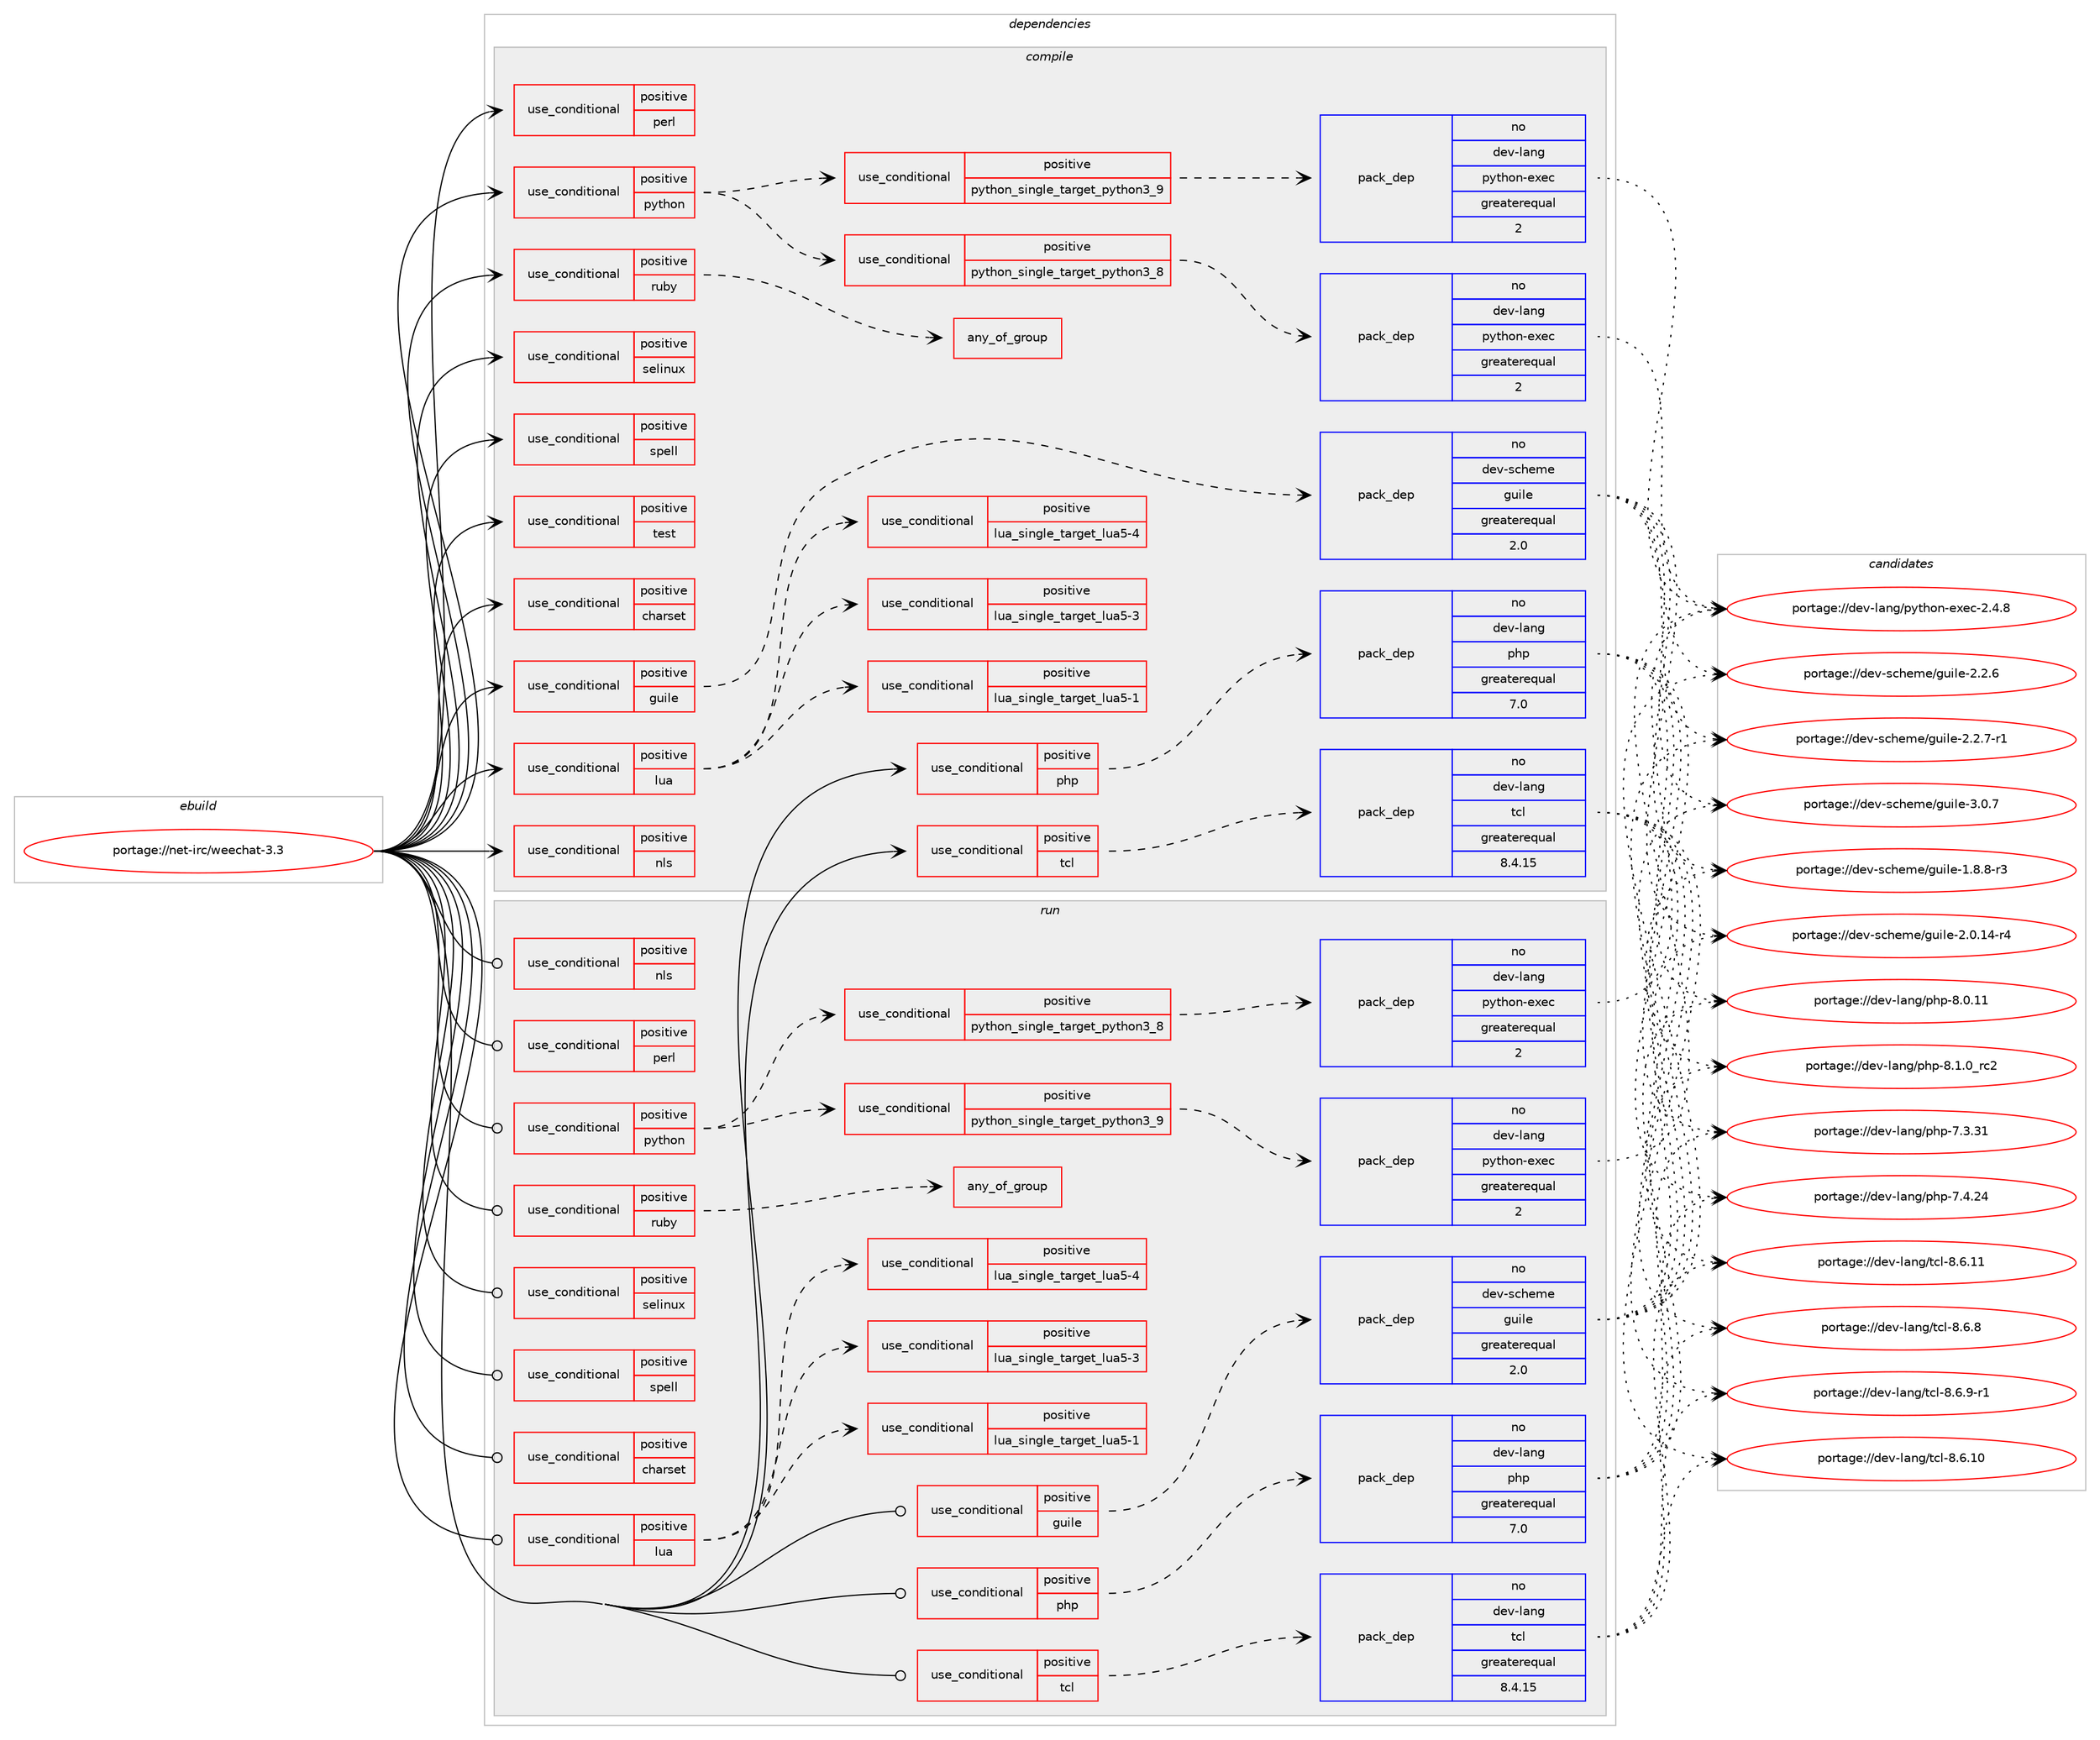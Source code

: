 digraph prolog {

# *************
# Graph options
# *************

newrank=true;
concentrate=true;
compound=true;
graph [rankdir=LR,fontname=Helvetica,fontsize=10,ranksep=1.5];#, ranksep=2.5, nodesep=0.2];
edge  [arrowhead=vee];
node  [fontname=Helvetica,fontsize=10];

# **********
# The ebuild
# **********

subgraph cluster_leftcol {
color=gray;
rank=same;
label=<<i>ebuild</i>>;
id [label="portage://net-irc/weechat-3.3", color=red, width=4, href="../net-irc/weechat-3.3.svg"];
}

# ****************
# The dependencies
# ****************

subgraph cluster_midcol {
color=gray;
label=<<i>dependencies</i>>;
subgraph cluster_compile {
fillcolor="#eeeeee";
style=filled;
label=<<i>compile</i>>;
subgraph cond23 {
dependency73 [label=<<TABLE BORDER="0" CELLBORDER="1" CELLSPACING="0" CELLPADDING="4"><TR><TD ROWSPAN="3" CELLPADDING="10">use_conditional</TD></TR><TR><TD>positive</TD></TR><TR><TD>charset</TD></TR></TABLE>>, shape=none, color=red];
# *** BEGIN UNKNOWN DEPENDENCY TYPE (TODO) ***
# dependency73 -> package_dependency(portage://net-irc/weechat-3.3,install,no,virtual,libiconv,none,[,,],[],[])
# *** END UNKNOWN DEPENDENCY TYPE (TODO) ***

}
id:e -> dependency73:w [weight=20,style="solid",arrowhead="vee"];
subgraph cond24 {
dependency74 [label=<<TABLE BORDER="0" CELLBORDER="1" CELLSPACING="0" CELLPADDING="4"><TR><TD ROWSPAN="3" CELLPADDING="10">use_conditional</TD></TR><TR><TD>positive</TD></TR><TR><TD>guile</TD></TR></TABLE>>, shape=none, color=red];
subgraph pack50 {
dependency75 [label=<<TABLE BORDER="0" CELLBORDER="1" CELLSPACING="0" CELLPADDING="4" WIDTH="220"><TR><TD ROWSPAN="6" CELLPADDING="30">pack_dep</TD></TR><TR><TD WIDTH="110">no</TD></TR><TR><TD>dev-scheme</TD></TR><TR><TD>guile</TD></TR><TR><TD>greaterequal</TD></TR><TR><TD>2.0</TD></TR></TABLE>>, shape=none, color=blue];
}
dependency74:e -> dependency75:w [weight=20,style="dashed",arrowhead="vee"];
}
id:e -> dependency74:w [weight=20,style="solid",arrowhead="vee"];
subgraph cond25 {
dependency76 [label=<<TABLE BORDER="0" CELLBORDER="1" CELLSPACING="0" CELLPADDING="4"><TR><TD ROWSPAN="3" CELLPADDING="10">use_conditional</TD></TR><TR><TD>positive</TD></TR><TR><TD>lua</TD></TR></TABLE>>, shape=none, color=red];
subgraph cond26 {
dependency77 [label=<<TABLE BORDER="0" CELLBORDER="1" CELLSPACING="0" CELLPADDING="4"><TR><TD ROWSPAN="3" CELLPADDING="10">use_conditional</TD></TR><TR><TD>positive</TD></TR><TR><TD>lua_single_target_lua5-1</TD></TR></TABLE>>, shape=none, color=red];
# *** BEGIN UNKNOWN DEPENDENCY TYPE (TODO) ***
# dependency77 -> package_dependency(portage://net-irc/weechat-3.3,install,no,dev-lang,lua,none,[,,],[slot(5.1)],[])
# *** END UNKNOWN DEPENDENCY TYPE (TODO) ***

}
dependency76:e -> dependency77:w [weight=20,style="dashed",arrowhead="vee"];
subgraph cond27 {
dependency78 [label=<<TABLE BORDER="0" CELLBORDER="1" CELLSPACING="0" CELLPADDING="4"><TR><TD ROWSPAN="3" CELLPADDING="10">use_conditional</TD></TR><TR><TD>positive</TD></TR><TR><TD>lua_single_target_lua5-3</TD></TR></TABLE>>, shape=none, color=red];
# *** BEGIN UNKNOWN DEPENDENCY TYPE (TODO) ***
# dependency78 -> package_dependency(portage://net-irc/weechat-3.3,install,no,dev-lang,lua,none,[,,],[slot(5.3)],[])
# *** END UNKNOWN DEPENDENCY TYPE (TODO) ***

}
dependency76:e -> dependency78:w [weight=20,style="dashed",arrowhead="vee"];
subgraph cond28 {
dependency79 [label=<<TABLE BORDER="0" CELLBORDER="1" CELLSPACING="0" CELLPADDING="4"><TR><TD ROWSPAN="3" CELLPADDING="10">use_conditional</TD></TR><TR><TD>positive</TD></TR><TR><TD>lua_single_target_lua5-4</TD></TR></TABLE>>, shape=none, color=red];
# *** BEGIN UNKNOWN DEPENDENCY TYPE (TODO) ***
# dependency79 -> package_dependency(portage://net-irc/weechat-3.3,install,no,dev-lang,lua,none,[,,],[slot(5.4)],[])
# *** END UNKNOWN DEPENDENCY TYPE (TODO) ***

}
dependency76:e -> dependency79:w [weight=20,style="dashed",arrowhead="vee"];
}
id:e -> dependency76:w [weight=20,style="solid",arrowhead="vee"];
subgraph cond29 {
dependency80 [label=<<TABLE BORDER="0" CELLBORDER="1" CELLSPACING="0" CELLPADDING="4"><TR><TD ROWSPAN="3" CELLPADDING="10">use_conditional</TD></TR><TR><TD>positive</TD></TR><TR><TD>nls</TD></TR></TABLE>>, shape=none, color=red];
# *** BEGIN UNKNOWN DEPENDENCY TYPE (TODO) ***
# dependency80 -> package_dependency(portage://net-irc/weechat-3.3,install,no,virtual,libintl,none,[,,],[],[])
# *** END UNKNOWN DEPENDENCY TYPE (TODO) ***

}
id:e -> dependency80:w [weight=20,style="solid",arrowhead="vee"];
subgraph cond30 {
dependency81 [label=<<TABLE BORDER="0" CELLBORDER="1" CELLSPACING="0" CELLPADDING="4"><TR><TD ROWSPAN="3" CELLPADDING="10">use_conditional</TD></TR><TR><TD>positive</TD></TR><TR><TD>perl</TD></TR></TABLE>>, shape=none, color=red];
# *** BEGIN UNKNOWN DEPENDENCY TYPE (TODO) ***
# dependency81 -> package_dependency(portage://net-irc/weechat-3.3,install,no,dev-lang,perl,none,[,,],any_same_slot,[])
# *** END UNKNOWN DEPENDENCY TYPE (TODO) ***

}
id:e -> dependency81:w [weight=20,style="solid",arrowhead="vee"];
subgraph cond31 {
dependency82 [label=<<TABLE BORDER="0" CELLBORDER="1" CELLSPACING="0" CELLPADDING="4"><TR><TD ROWSPAN="3" CELLPADDING="10">use_conditional</TD></TR><TR><TD>positive</TD></TR><TR><TD>php</TD></TR></TABLE>>, shape=none, color=red];
subgraph pack51 {
dependency83 [label=<<TABLE BORDER="0" CELLBORDER="1" CELLSPACING="0" CELLPADDING="4" WIDTH="220"><TR><TD ROWSPAN="6" CELLPADDING="30">pack_dep</TD></TR><TR><TD WIDTH="110">no</TD></TR><TR><TD>dev-lang</TD></TR><TR><TD>php</TD></TR><TR><TD>greaterequal</TD></TR><TR><TD>7.0</TD></TR></TABLE>>, shape=none, color=blue];
}
dependency82:e -> dependency83:w [weight=20,style="dashed",arrowhead="vee"];
}
id:e -> dependency82:w [weight=20,style="solid",arrowhead="vee"];
subgraph cond32 {
dependency84 [label=<<TABLE BORDER="0" CELLBORDER="1" CELLSPACING="0" CELLPADDING="4"><TR><TD ROWSPAN="3" CELLPADDING="10">use_conditional</TD></TR><TR><TD>positive</TD></TR><TR><TD>python</TD></TR></TABLE>>, shape=none, color=red];
subgraph cond33 {
dependency85 [label=<<TABLE BORDER="0" CELLBORDER="1" CELLSPACING="0" CELLPADDING="4"><TR><TD ROWSPAN="3" CELLPADDING="10">use_conditional</TD></TR><TR><TD>positive</TD></TR><TR><TD>python_single_target_python3_8</TD></TR></TABLE>>, shape=none, color=red];
# *** BEGIN UNKNOWN DEPENDENCY TYPE (TODO) ***
# dependency85 -> package_dependency(portage://net-irc/weechat-3.3,install,no,dev-lang,python,none,[,,],[slot(3.8)],[])
# *** END UNKNOWN DEPENDENCY TYPE (TODO) ***

subgraph pack52 {
dependency86 [label=<<TABLE BORDER="0" CELLBORDER="1" CELLSPACING="0" CELLPADDING="4" WIDTH="220"><TR><TD ROWSPAN="6" CELLPADDING="30">pack_dep</TD></TR><TR><TD WIDTH="110">no</TD></TR><TR><TD>dev-lang</TD></TR><TR><TD>python-exec</TD></TR><TR><TD>greaterequal</TD></TR><TR><TD>2</TD></TR></TABLE>>, shape=none, color=blue];
}
dependency85:e -> dependency86:w [weight=20,style="dashed",arrowhead="vee"];
}
dependency84:e -> dependency85:w [weight=20,style="dashed",arrowhead="vee"];
subgraph cond34 {
dependency87 [label=<<TABLE BORDER="0" CELLBORDER="1" CELLSPACING="0" CELLPADDING="4"><TR><TD ROWSPAN="3" CELLPADDING="10">use_conditional</TD></TR><TR><TD>positive</TD></TR><TR><TD>python_single_target_python3_9</TD></TR></TABLE>>, shape=none, color=red];
# *** BEGIN UNKNOWN DEPENDENCY TYPE (TODO) ***
# dependency87 -> package_dependency(portage://net-irc/weechat-3.3,install,no,dev-lang,python,none,[,,],[slot(3.9)],[])
# *** END UNKNOWN DEPENDENCY TYPE (TODO) ***

subgraph pack53 {
dependency88 [label=<<TABLE BORDER="0" CELLBORDER="1" CELLSPACING="0" CELLPADDING="4" WIDTH="220"><TR><TD ROWSPAN="6" CELLPADDING="30">pack_dep</TD></TR><TR><TD WIDTH="110">no</TD></TR><TR><TD>dev-lang</TD></TR><TR><TD>python-exec</TD></TR><TR><TD>greaterequal</TD></TR><TR><TD>2</TD></TR></TABLE>>, shape=none, color=blue];
}
dependency87:e -> dependency88:w [weight=20,style="dashed",arrowhead="vee"];
}
dependency84:e -> dependency87:w [weight=20,style="dashed",arrowhead="vee"];
}
id:e -> dependency84:w [weight=20,style="solid",arrowhead="vee"];
subgraph cond35 {
dependency89 [label=<<TABLE BORDER="0" CELLBORDER="1" CELLSPACING="0" CELLPADDING="4"><TR><TD ROWSPAN="3" CELLPADDING="10">use_conditional</TD></TR><TR><TD>positive</TD></TR><TR><TD>ruby</TD></TR></TABLE>>, shape=none, color=red];
subgraph any2 {
dependency90 [label=<<TABLE BORDER="0" CELLBORDER="1" CELLSPACING="0" CELLPADDING="4"><TR><TD CELLPADDING="10">any_of_group</TD></TR></TABLE>>, shape=none, color=red];# *** BEGIN UNKNOWN DEPENDENCY TYPE (TODO) ***
# dependency90 -> package_dependency(portage://net-irc/weechat-3.3,install,no,dev-lang,ruby,none,[,,],[slot(2.7)],[])
# *** END UNKNOWN DEPENDENCY TYPE (TODO) ***

# *** BEGIN UNKNOWN DEPENDENCY TYPE (TODO) ***
# dependency90 -> package_dependency(portage://net-irc/weechat-3.3,install,no,dev-lang,ruby,none,[,,],[slot(2.6)],[])
# *** END UNKNOWN DEPENDENCY TYPE (TODO) ***

}
dependency89:e -> dependency90:w [weight=20,style="dashed",arrowhead="vee"];
}
id:e -> dependency89:w [weight=20,style="solid",arrowhead="vee"];
subgraph cond36 {
dependency91 [label=<<TABLE BORDER="0" CELLBORDER="1" CELLSPACING="0" CELLPADDING="4"><TR><TD ROWSPAN="3" CELLPADDING="10">use_conditional</TD></TR><TR><TD>positive</TD></TR><TR><TD>selinux</TD></TR></TABLE>>, shape=none, color=red];
# *** BEGIN UNKNOWN DEPENDENCY TYPE (TODO) ***
# dependency91 -> package_dependency(portage://net-irc/weechat-3.3,install,no,sec-policy,selinux-irc,none,[,,],[],[])
# *** END UNKNOWN DEPENDENCY TYPE (TODO) ***

}
id:e -> dependency91:w [weight=20,style="solid",arrowhead="vee"];
subgraph cond37 {
dependency92 [label=<<TABLE BORDER="0" CELLBORDER="1" CELLSPACING="0" CELLPADDING="4"><TR><TD ROWSPAN="3" CELLPADDING="10">use_conditional</TD></TR><TR><TD>positive</TD></TR><TR><TD>spell</TD></TR></TABLE>>, shape=none, color=red];
# *** BEGIN UNKNOWN DEPENDENCY TYPE (TODO) ***
# dependency92 -> package_dependency(portage://net-irc/weechat-3.3,install,no,app-text,aspell,none,[,,],[],[])
# *** END UNKNOWN DEPENDENCY TYPE (TODO) ***

}
id:e -> dependency92:w [weight=20,style="solid",arrowhead="vee"];
subgraph cond38 {
dependency93 [label=<<TABLE BORDER="0" CELLBORDER="1" CELLSPACING="0" CELLPADDING="4"><TR><TD ROWSPAN="3" CELLPADDING="10">use_conditional</TD></TR><TR><TD>positive</TD></TR><TR><TD>tcl</TD></TR></TABLE>>, shape=none, color=red];
subgraph pack54 {
dependency94 [label=<<TABLE BORDER="0" CELLBORDER="1" CELLSPACING="0" CELLPADDING="4" WIDTH="220"><TR><TD ROWSPAN="6" CELLPADDING="30">pack_dep</TD></TR><TR><TD WIDTH="110">no</TD></TR><TR><TD>dev-lang</TD></TR><TR><TD>tcl</TD></TR><TR><TD>greaterequal</TD></TR><TR><TD>8.4.15</TD></TR></TABLE>>, shape=none, color=blue];
}
dependency93:e -> dependency94:w [weight=20,style="dashed",arrowhead="vee"];
}
id:e -> dependency93:w [weight=20,style="solid",arrowhead="vee"];
subgraph cond39 {
dependency95 [label=<<TABLE BORDER="0" CELLBORDER="1" CELLSPACING="0" CELLPADDING="4"><TR><TD ROWSPAN="3" CELLPADDING="10">use_conditional</TD></TR><TR><TD>positive</TD></TR><TR><TD>test</TD></TR></TABLE>>, shape=none, color=red];
# *** BEGIN UNKNOWN DEPENDENCY TYPE (TODO) ***
# dependency95 -> package_dependency(portage://net-irc/weechat-3.3,install,no,dev-util,cpputest,none,[,,],[],[])
# *** END UNKNOWN DEPENDENCY TYPE (TODO) ***

}
id:e -> dependency95:w [weight=20,style="solid",arrowhead="vee"];
# *** BEGIN UNKNOWN DEPENDENCY TYPE (TODO) ***
# id -> package_dependency(portage://net-irc/weechat-3.3,install,no,dev-libs,libgcrypt,none,[,,],[slot(0),equal],[])
# *** END UNKNOWN DEPENDENCY TYPE (TODO) ***

# *** BEGIN UNKNOWN DEPENDENCY TYPE (TODO) ***
# id -> package_dependency(portage://net-irc/weechat-3.3,install,no,net-libs,gnutls,none,[,,],any_same_slot,[])
# *** END UNKNOWN DEPENDENCY TYPE (TODO) ***

# *** BEGIN UNKNOWN DEPENDENCY TYPE (TODO) ***
# id -> package_dependency(portage://net-irc/weechat-3.3,install,no,net-misc,curl,none,[,,],[],[use(enable(ssl),none)])
# *** END UNKNOWN DEPENDENCY TYPE (TODO) ***

# *** BEGIN UNKNOWN DEPENDENCY TYPE (TODO) ***
# id -> package_dependency(portage://net-irc/weechat-3.3,install,no,sys-libs,ncurses,none,[,,],[slot(0),equal],[])
# *** END UNKNOWN DEPENDENCY TYPE (TODO) ***

# *** BEGIN UNKNOWN DEPENDENCY TYPE (TODO) ***
# id -> package_dependency(portage://net-irc/weechat-3.3,install,no,sys-libs,zlib,none,[,,],any_same_slot,[])
# *** END UNKNOWN DEPENDENCY TYPE (TODO) ***

}
subgraph cluster_compileandrun {
fillcolor="#eeeeee";
style=filled;
label=<<i>compile and run</i>>;
}
subgraph cluster_run {
fillcolor="#eeeeee";
style=filled;
label=<<i>run</i>>;
subgraph cond40 {
dependency96 [label=<<TABLE BORDER="0" CELLBORDER="1" CELLSPACING="0" CELLPADDING="4"><TR><TD ROWSPAN="3" CELLPADDING="10">use_conditional</TD></TR><TR><TD>positive</TD></TR><TR><TD>charset</TD></TR></TABLE>>, shape=none, color=red];
# *** BEGIN UNKNOWN DEPENDENCY TYPE (TODO) ***
# dependency96 -> package_dependency(portage://net-irc/weechat-3.3,run,no,virtual,libiconv,none,[,,],[],[])
# *** END UNKNOWN DEPENDENCY TYPE (TODO) ***

}
id:e -> dependency96:w [weight=20,style="solid",arrowhead="odot"];
subgraph cond41 {
dependency97 [label=<<TABLE BORDER="0" CELLBORDER="1" CELLSPACING="0" CELLPADDING="4"><TR><TD ROWSPAN="3" CELLPADDING="10">use_conditional</TD></TR><TR><TD>positive</TD></TR><TR><TD>guile</TD></TR></TABLE>>, shape=none, color=red];
subgraph pack55 {
dependency98 [label=<<TABLE BORDER="0" CELLBORDER="1" CELLSPACING="0" CELLPADDING="4" WIDTH="220"><TR><TD ROWSPAN="6" CELLPADDING="30">pack_dep</TD></TR><TR><TD WIDTH="110">no</TD></TR><TR><TD>dev-scheme</TD></TR><TR><TD>guile</TD></TR><TR><TD>greaterequal</TD></TR><TR><TD>2.0</TD></TR></TABLE>>, shape=none, color=blue];
}
dependency97:e -> dependency98:w [weight=20,style="dashed",arrowhead="vee"];
}
id:e -> dependency97:w [weight=20,style="solid",arrowhead="odot"];
subgraph cond42 {
dependency99 [label=<<TABLE BORDER="0" CELLBORDER="1" CELLSPACING="0" CELLPADDING="4"><TR><TD ROWSPAN="3" CELLPADDING="10">use_conditional</TD></TR><TR><TD>positive</TD></TR><TR><TD>lua</TD></TR></TABLE>>, shape=none, color=red];
subgraph cond43 {
dependency100 [label=<<TABLE BORDER="0" CELLBORDER="1" CELLSPACING="0" CELLPADDING="4"><TR><TD ROWSPAN="3" CELLPADDING="10">use_conditional</TD></TR><TR><TD>positive</TD></TR><TR><TD>lua_single_target_lua5-1</TD></TR></TABLE>>, shape=none, color=red];
# *** BEGIN UNKNOWN DEPENDENCY TYPE (TODO) ***
# dependency100 -> package_dependency(portage://net-irc/weechat-3.3,run,no,dev-lang,lua,none,[,,],[slot(5.1)],[])
# *** END UNKNOWN DEPENDENCY TYPE (TODO) ***

}
dependency99:e -> dependency100:w [weight=20,style="dashed",arrowhead="vee"];
subgraph cond44 {
dependency101 [label=<<TABLE BORDER="0" CELLBORDER="1" CELLSPACING="0" CELLPADDING="4"><TR><TD ROWSPAN="3" CELLPADDING="10">use_conditional</TD></TR><TR><TD>positive</TD></TR><TR><TD>lua_single_target_lua5-3</TD></TR></TABLE>>, shape=none, color=red];
# *** BEGIN UNKNOWN DEPENDENCY TYPE (TODO) ***
# dependency101 -> package_dependency(portage://net-irc/weechat-3.3,run,no,dev-lang,lua,none,[,,],[slot(5.3)],[])
# *** END UNKNOWN DEPENDENCY TYPE (TODO) ***

}
dependency99:e -> dependency101:w [weight=20,style="dashed",arrowhead="vee"];
subgraph cond45 {
dependency102 [label=<<TABLE BORDER="0" CELLBORDER="1" CELLSPACING="0" CELLPADDING="4"><TR><TD ROWSPAN="3" CELLPADDING="10">use_conditional</TD></TR><TR><TD>positive</TD></TR><TR><TD>lua_single_target_lua5-4</TD></TR></TABLE>>, shape=none, color=red];
# *** BEGIN UNKNOWN DEPENDENCY TYPE (TODO) ***
# dependency102 -> package_dependency(portage://net-irc/weechat-3.3,run,no,dev-lang,lua,none,[,,],[slot(5.4)],[])
# *** END UNKNOWN DEPENDENCY TYPE (TODO) ***

}
dependency99:e -> dependency102:w [weight=20,style="dashed",arrowhead="vee"];
}
id:e -> dependency99:w [weight=20,style="solid",arrowhead="odot"];
subgraph cond46 {
dependency103 [label=<<TABLE BORDER="0" CELLBORDER="1" CELLSPACING="0" CELLPADDING="4"><TR><TD ROWSPAN="3" CELLPADDING="10">use_conditional</TD></TR><TR><TD>positive</TD></TR><TR><TD>nls</TD></TR></TABLE>>, shape=none, color=red];
# *** BEGIN UNKNOWN DEPENDENCY TYPE (TODO) ***
# dependency103 -> package_dependency(portage://net-irc/weechat-3.3,run,no,virtual,libintl,none,[,,],[],[])
# *** END UNKNOWN DEPENDENCY TYPE (TODO) ***

}
id:e -> dependency103:w [weight=20,style="solid",arrowhead="odot"];
subgraph cond47 {
dependency104 [label=<<TABLE BORDER="0" CELLBORDER="1" CELLSPACING="0" CELLPADDING="4"><TR><TD ROWSPAN="3" CELLPADDING="10">use_conditional</TD></TR><TR><TD>positive</TD></TR><TR><TD>perl</TD></TR></TABLE>>, shape=none, color=red];
# *** BEGIN UNKNOWN DEPENDENCY TYPE (TODO) ***
# dependency104 -> package_dependency(portage://net-irc/weechat-3.3,run,no,dev-lang,perl,none,[,,],any_same_slot,[])
# *** END UNKNOWN DEPENDENCY TYPE (TODO) ***

}
id:e -> dependency104:w [weight=20,style="solid",arrowhead="odot"];
subgraph cond48 {
dependency105 [label=<<TABLE BORDER="0" CELLBORDER="1" CELLSPACING="0" CELLPADDING="4"><TR><TD ROWSPAN="3" CELLPADDING="10">use_conditional</TD></TR><TR><TD>positive</TD></TR><TR><TD>php</TD></TR></TABLE>>, shape=none, color=red];
subgraph pack56 {
dependency106 [label=<<TABLE BORDER="0" CELLBORDER="1" CELLSPACING="0" CELLPADDING="4" WIDTH="220"><TR><TD ROWSPAN="6" CELLPADDING="30">pack_dep</TD></TR><TR><TD WIDTH="110">no</TD></TR><TR><TD>dev-lang</TD></TR><TR><TD>php</TD></TR><TR><TD>greaterequal</TD></TR><TR><TD>7.0</TD></TR></TABLE>>, shape=none, color=blue];
}
dependency105:e -> dependency106:w [weight=20,style="dashed",arrowhead="vee"];
}
id:e -> dependency105:w [weight=20,style="solid",arrowhead="odot"];
subgraph cond49 {
dependency107 [label=<<TABLE BORDER="0" CELLBORDER="1" CELLSPACING="0" CELLPADDING="4"><TR><TD ROWSPAN="3" CELLPADDING="10">use_conditional</TD></TR><TR><TD>positive</TD></TR><TR><TD>python</TD></TR></TABLE>>, shape=none, color=red];
subgraph cond50 {
dependency108 [label=<<TABLE BORDER="0" CELLBORDER="1" CELLSPACING="0" CELLPADDING="4"><TR><TD ROWSPAN="3" CELLPADDING="10">use_conditional</TD></TR><TR><TD>positive</TD></TR><TR><TD>python_single_target_python3_8</TD></TR></TABLE>>, shape=none, color=red];
# *** BEGIN UNKNOWN DEPENDENCY TYPE (TODO) ***
# dependency108 -> package_dependency(portage://net-irc/weechat-3.3,run,no,dev-lang,python,none,[,,],[slot(3.8)],[])
# *** END UNKNOWN DEPENDENCY TYPE (TODO) ***

subgraph pack57 {
dependency109 [label=<<TABLE BORDER="0" CELLBORDER="1" CELLSPACING="0" CELLPADDING="4" WIDTH="220"><TR><TD ROWSPAN="6" CELLPADDING="30">pack_dep</TD></TR><TR><TD WIDTH="110">no</TD></TR><TR><TD>dev-lang</TD></TR><TR><TD>python-exec</TD></TR><TR><TD>greaterequal</TD></TR><TR><TD>2</TD></TR></TABLE>>, shape=none, color=blue];
}
dependency108:e -> dependency109:w [weight=20,style="dashed",arrowhead="vee"];
}
dependency107:e -> dependency108:w [weight=20,style="dashed",arrowhead="vee"];
subgraph cond51 {
dependency110 [label=<<TABLE BORDER="0" CELLBORDER="1" CELLSPACING="0" CELLPADDING="4"><TR><TD ROWSPAN="3" CELLPADDING="10">use_conditional</TD></TR><TR><TD>positive</TD></TR><TR><TD>python_single_target_python3_9</TD></TR></TABLE>>, shape=none, color=red];
# *** BEGIN UNKNOWN DEPENDENCY TYPE (TODO) ***
# dependency110 -> package_dependency(portage://net-irc/weechat-3.3,run,no,dev-lang,python,none,[,,],[slot(3.9)],[])
# *** END UNKNOWN DEPENDENCY TYPE (TODO) ***

subgraph pack58 {
dependency111 [label=<<TABLE BORDER="0" CELLBORDER="1" CELLSPACING="0" CELLPADDING="4" WIDTH="220"><TR><TD ROWSPAN="6" CELLPADDING="30">pack_dep</TD></TR><TR><TD WIDTH="110">no</TD></TR><TR><TD>dev-lang</TD></TR><TR><TD>python-exec</TD></TR><TR><TD>greaterequal</TD></TR><TR><TD>2</TD></TR></TABLE>>, shape=none, color=blue];
}
dependency110:e -> dependency111:w [weight=20,style="dashed",arrowhead="vee"];
}
dependency107:e -> dependency110:w [weight=20,style="dashed",arrowhead="vee"];
}
id:e -> dependency107:w [weight=20,style="solid",arrowhead="odot"];
subgraph cond52 {
dependency112 [label=<<TABLE BORDER="0" CELLBORDER="1" CELLSPACING="0" CELLPADDING="4"><TR><TD ROWSPAN="3" CELLPADDING="10">use_conditional</TD></TR><TR><TD>positive</TD></TR><TR><TD>ruby</TD></TR></TABLE>>, shape=none, color=red];
subgraph any3 {
dependency113 [label=<<TABLE BORDER="0" CELLBORDER="1" CELLSPACING="0" CELLPADDING="4"><TR><TD CELLPADDING="10">any_of_group</TD></TR></TABLE>>, shape=none, color=red];# *** BEGIN UNKNOWN DEPENDENCY TYPE (TODO) ***
# dependency113 -> package_dependency(portage://net-irc/weechat-3.3,run,no,dev-lang,ruby,none,[,,],[slot(2.7)],[])
# *** END UNKNOWN DEPENDENCY TYPE (TODO) ***

# *** BEGIN UNKNOWN DEPENDENCY TYPE (TODO) ***
# dependency113 -> package_dependency(portage://net-irc/weechat-3.3,run,no,dev-lang,ruby,none,[,,],[slot(2.6)],[])
# *** END UNKNOWN DEPENDENCY TYPE (TODO) ***

}
dependency112:e -> dependency113:w [weight=20,style="dashed",arrowhead="vee"];
}
id:e -> dependency112:w [weight=20,style="solid",arrowhead="odot"];
subgraph cond53 {
dependency114 [label=<<TABLE BORDER="0" CELLBORDER="1" CELLSPACING="0" CELLPADDING="4"><TR><TD ROWSPAN="3" CELLPADDING="10">use_conditional</TD></TR><TR><TD>positive</TD></TR><TR><TD>selinux</TD></TR></TABLE>>, shape=none, color=red];
# *** BEGIN UNKNOWN DEPENDENCY TYPE (TODO) ***
# dependency114 -> package_dependency(portage://net-irc/weechat-3.3,run,no,sec-policy,selinux-irc,none,[,,],[],[])
# *** END UNKNOWN DEPENDENCY TYPE (TODO) ***

}
id:e -> dependency114:w [weight=20,style="solid",arrowhead="odot"];
subgraph cond54 {
dependency115 [label=<<TABLE BORDER="0" CELLBORDER="1" CELLSPACING="0" CELLPADDING="4"><TR><TD ROWSPAN="3" CELLPADDING="10">use_conditional</TD></TR><TR><TD>positive</TD></TR><TR><TD>spell</TD></TR></TABLE>>, shape=none, color=red];
# *** BEGIN UNKNOWN DEPENDENCY TYPE (TODO) ***
# dependency115 -> package_dependency(portage://net-irc/weechat-3.3,run,no,app-text,aspell,none,[,,],[],[])
# *** END UNKNOWN DEPENDENCY TYPE (TODO) ***

}
id:e -> dependency115:w [weight=20,style="solid",arrowhead="odot"];
subgraph cond55 {
dependency116 [label=<<TABLE BORDER="0" CELLBORDER="1" CELLSPACING="0" CELLPADDING="4"><TR><TD ROWSPAN="3" CELLPADDING="10">use_conditional</TD></TR><TR><TD>positive</TD></TR><TR><TD>tcl</TD></TR></TABLE>>, shape=none, color=red];
subgraph pack59 {
dependency117 [label=<<TABLE BORDER="0" CELLBORDER="1" CELLSPACING="0" CELLPADDING="4" WIDTH="220"><TR><TD ROWSPAN="6" CELLPADDING="30">pack_dep</TD></TR><TR><TD WIDTH="110">no</TD></TR><TR><TD>dev-lang</TD></TR><TR><TD>tcl</TD></TR><TR><TD>greaterequal</TD></TR><TR><TD>8.4.15</TD></TR></TABLE>>, shape=none, color=blue];
}
dependency116:e -> dependency117:w [weight=20,style="dashed",arrowhead="vee"];
}
id:e -> dependency116:w [weight=20,style="solid",arrowhead="odot"];
# *** BEGIN UNKNOWN DEPENDENCY TYPE (TODO) ***
# id -> package_dependency(portage://net-irc/weechat-3.3,run,no,dev-libs,libgcrypt,none,[,,],[slot(0),equal],[])
# *** END UNKNOWN DEPENDENCY TYPE (TODO) ***

# *** BEGIN UNKNOWN DEPENDENCY TYPE (TODO) ***
# id -> package_dependency(portage://net-irc/weechat-3.3,run,no,net-libs,gnutls,none,[,,],any_same_slot,[])
# *** END UNKNOWN DEPENDENCY TYPE (TODO) ***

# *** BEGIN UNKNOWN DEPENDENCY TYPE (TODO) ***
# id -> package_dependency(portage://net-irc/weechat-3.3,run,no,net-misc,curl,none,[,,],[],[use(enable(ssl),none)])
# *** END UNKNOWN DEPENDENCY TYPE (TODO) ***

# *** BEGIN UNKNOWN DEPENDENCY TYPE (TODO) ***
# id -> package_dependency(portage://net-irc/weechat-3.3,run,no,sys-libs,ncurses,none,[,,],[slot(0),equal],[])
# *** END UNKNOWN DEPENDENCY TYPE (TODO) ***

# *** BEGIN UNKNOWN DEPENDENCY TYPE (TODO) ***
# id -> package_dependency(portage://net-irc/weechat-3.3,run,no,sys-libs,zlib,none,[,,],any_same_slot,[])
# *** END UNKNOWN DEPENDENCY TYPE (TODO) ***

}
}

# **************
# The candidates
# **************

subgraph cluster_choices {
rank=same;
color=gray;
label=<<i>candidates</i>>;

subgraph choice50 {
color=black;
nodesep=1;
choice1001011184511599104101109101471031171051081014549465646564511451 [label="portage://dev-scheme/guile-1.8.8-r3", color=red, width=4,href="../dev-scheme/guile-1.8.8-r3.svg"];
choice100101118451159910410110910147103117105108101455046484649524511452 [label="portage://dev-scheme/guile-2.0.14-r4", color=red, width=4,href="../dev-scheme/guile-2.0.14-r4.svg"];
choice100101118451159910410110910147103117105108101455046504654 [label="portage://dev-scheme/guile-2.2.6", color=red, width=4,href="../dev-scheme/guile-2.2.6.svg"];
choice1001011184511599104101109101471031171051081014550465046554511449 [label="portage://dev-scheme/guile-2.2.7-r1", color=red, width=4,href="../dev-scheme/guile-2.2.7-r1.svg"];
choice100101118451159910410110910147103117105108101455146484655 [label="portage://dev-scheme/guile-3.0.7", color=red, width=4,href="../dev-scheme/guile-3.0.7.svg"];
dependency75:e -> choice1001011184511599104101109101471031171051081014549465646564511451:w [style=dotted,weight="100"];
dependency75:e -> choice100101118451159910410110910147103117105108101455046484649524511452:w [style=dotted,weight="100"];
dependency75:e -> choice100101118451159910410110910147103117105108101455046504654:w [style=dotted,weight="100"];
dependency75:e -> choice1001011184511599104101109101471031171051081014550465046554511449:w [style=dotted,weight="100"];
dependency75:e -> choice100101118451159910410110910147103117105108101455146484655:w [style=dotted,weight="100"];
}
subgraph choice51 {
color=black;
nodesep=1;
choice10010111845108971101034711210411245554651465149 [label="portage://dev-lang/php-7.3.31", color=red, width=4,href="../dev-lang/php-7.3.31.svg"];
choice10010111845108971101034711210411245554652465052 [label="portage://dev-lang/php-7.4.24", color=red, width=4,href="../dev-lang/php-7.4.24.svg"];
choice10010111845108971101034711210411245564648464949 [label="portage://dev-lang/php-8.0.11", color=red, width=4,href="../dev-lang/php-8.0.11.svg"];
choice100101118451089711010347112104112455646494648951149950 [label="portage://dev-lang/php-8.1.0_rc2", color=red, width=4,href="../dev-lang/php-8.1.0_rc2.svg"];
dependency83:e -> choice10010111845108971101034711210411245554651465149:w [style=dotted,weight="100"];
dependency83:e -> choice10010111845108971101034711210411245554652465052:w [style=dotted,weight="100"];
dependency83:e -> choice10010111845108971101034711210411245564648464949:w [style=dotted,weight="100"];
dependency83:e -> choice100101118451089711010347112104112455646494648951149950:w [style=dotted,weight="100"];
}
subgraph choice52 {
color=black;
nodesep=1;
choice1001011184510897110103471121211161041111104510112010199455046524656 [label="portage://dev-lang/python-exec-2.4.8", color=red, width=4,href="../dev-lang/python-exec-2.4.8.svg"];
dependency86:e -> choice1001011184510897110103471121211161041111104510112010199455046524656:w [style=dotted,weight="100"];
}
subgraph choice53 {
color=black;
nodesep=1;
choice1001011184510897110103471121211161041111104510112010199455046524656 [label="portage://dev-lang/python-exec-2.4.8", color=red, width=4,href="../dev-lang/python-exec-2.4.8.svg"];
dependency88:e -> choice1001011184510897110103471121211161041111104510112010199455046524656:w [style=dotted,weight="100"];
}
subgraph choice54 {
color=black;
nodesep=1;
choice1001011184510897110103471169910845564654464948 [label="portage://dev-lang/tcl-8.6.10", color=red, width=4,href="../dev-lang/tcl-8.6.10.svg"];
choice1001011184510897110103471169910845564654464949 [label="portage://dev-lang/tcl-8.6.11", color=red, width=4,href="../dev-lang/tcl-8.6.11.svg"];
choice10010111845108971101034711699108455646544656 [label="portage://dev-lang/tcl-8.6.8", color=red, width=4,href="../dev-lang/tcl-8.6.8.svg"];
choice100101118451089711010347116991084556465446574511449 [label="portage://dev-lang/tcl-8.6.9-r1", color=red, width=4,href="../dev-lang/tcl-8.6.9-r1.svg"];
dependency94:e -> choice1001011184510897110103471169910845564654464948:w [style=dotted,weight="100"];
dependency94:e -> choice1001011184510897110103471169910845564654464949:w [style=dotted,weight="100"];
dependency94:e -> choice10010111845108971101034711699108455646544656:w [style=dotted,weight="100"];
dependency94:e -> choice100101118451089711010347116991084556465446574511449:w [style=dotted,weight="100"];
}
subgraph choice55 {
color=black;
nodesep=1;
choice1001011184511599104101109101471031171051081014549465646564511451 [label="portage://dev-scheme/guile-1.8.8-r3", color=red, width=4,href="../dev-scheme/guile-1.8.8-r3.svg"];
choice100101118451159910410110910147103117105108101455046484649524511452 [label="portage://dev-scheme/guile-2.0.14-r4", color=red, width=4,href="../dev-scheme/guile-2.0.14-r4.svg"];
choice100101118451159910410110910147103117105108101455046504654 [label="portage://dev-scheme/guile-2.2.6", color=red, width=4,href="../dev-scheme/guile-2.2.6.svg"];
choice1001011184511599104101109101471031171051081014550465046554511449 [label="portage://dev-scheme/guile-2.2.7-r1", color=red, width=4,href="../dev-scheme/guile-2.2.7-r1.svg"];
choice100101118451159910410110910147103117105108101455146484655 [label="portage://dev-scheme/guile-3.0.7", color=red, width=4,href="../dev-scheme/guile-3.0.7.svg"];
dependency98:e -> choice1001011184511599104101109101471031171051081014549465646564511451:w [style=dotted,weight="100"];
dependency98:e -> choice100101118451159910410110910147103117105108101455046484649524511452:w [style=dotted,weight="100"];
dependency98:e -> choice100101118451159910410110910147103117105108101455046504654:w [style=dotted,weight="100"];
dependency98:e -> choice1001011184511599104101109101471031171051081014550465046554511449:w [style=dotted,weight="100"];
dependency98:e -> choice100101118451159910410110910147103117105108101455146484655:w [style=dotted,weight="100"];
}
subgraph choice56 {
color=black;
nodesep=1;
choice10010111845108971101034711210411245554651465149 [label="portage://dev-lang/php-7.3.31", color=red, width=4,href="../dev-lang/php-7.3.31.svg"];
choice10010111845108971101034711210411245554652465052 [label="portage://dev-lang/php-7.4.24", color=red, width=4,href="../dev-lang/php-7.4.24.svg"];
choice10010111845108971101034711210411245564648464949 [label="portage://dev-lang/php-8.0.11", color=red, width=4,href="../dev-lang/php-8.0.11.svg"];
choice100101118451089711010347112104112455646494648951149950 [label="portage://dev-lang/php-8.1.0_rc2", color=red, width=4,href="../dev-lang/php-8.1.0_rc2.svg"];
dependency106:e -> choice10010111845108971101034711210411245554651465149:w [style=dotted,weight="100"];
dependency106:e -> choice10010111845108971101034711210411245554652465052:w [style=dotted,weight="100"];
dependency106:e -> choice10010111845108971101034711210411245564648464949:w [style=dotted,weight="100"];
dependency106:e -> choice100101118451089711010347112104112455646494648951149950:w [style=dotted,weight="100"];
}
subgraph choice57 {
color=black;
nodesep=1;
choice1001011184510897110103471121211161041111104510112010199455046524656 [label="portage://dev-lang/python-exec-2.4.8", color=red, width=4,href="../dev-lang/python-exec-2.4.8.svg"];
dependency109:e -> choice1001011184510897110103471121211161041111104510112010199455046524656:w [style=dotted,weight="100"];
}
subgraph choice58 {
color=black;
nodesep=1;
choice1001011184510897110103471121211161041111104510112010199455046524656 [label="portage://dev-lang/python-exec-2.4.8", color=red, width=4,href="../dev-lang/python-exec-2.4.8.svg"];
dependency111:e -> choice1001011184510897110103471121211161041111104510112010199455046524656:w [style=dotted,weight="100"];
}
subgraph choice59 {
color=black;
nodesep=1;
choice1001011184510897110103471169910845564654464948 [label="portage://dev-lang/tcl-8.6.10", color=red, width=4,href="../dev-lang/tcl-8.6.10.svg"];
choice1001011184510897110103471169910845564654464949 [label="portage://dev-lang/tcl-8.6.11", color=red, width=4,href="../dev-lang/tcl-8.6.11.svg"];
choice10010111845108971101034711699108455646544656 [label="portage://dev-lang/tcl-8.6.8", color=red, width=4,href="../dev-lang/tcl-8.6.8.svg"];
choice100101118451089711010347116991084556465446574511449 [label="portage://dev-lang/tcl-8.6.9-r1", color=red, width=4,href="../dev-lang/tcl-8.6.9-r1.svg"];
dependency117:e -> choice1001011184510897110103471169910845564654464948:w [style=dotted,weight="100"];
dependency117:e -> choice1001011184510897110103471169910845564654464949:w [style=dotted,weight="100"];
dependency117:e -> choice10010111845108971101034711699108455646544656:w [style=dotted,weight="100"];
dependency117:e -> choice100101118451089711010347116991084556465446574511449:w [style=dotted,weight="100"];
}
}

}
